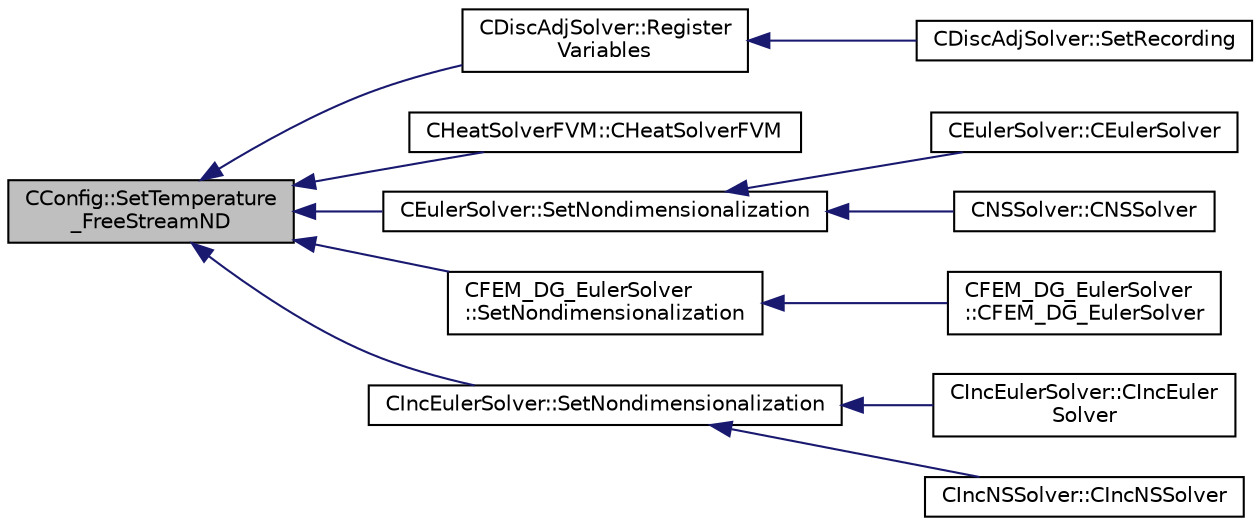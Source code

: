digraph "CConfig::SetTemperature_FreeStreamND"
{
  edge [fontname="Helvetica",fontsize="10",labelfontname="Helvetica",labelfontsize="10"];
  node [fontname="Helvetica",fontsize="10",shape=record];
  rankdir="LR";
  Node15701 [label="CConfig::SetTemperature\l_FreeStreamND",height=0.2,width=0.4,color="black", fillcolor="grey75", style="filled", fontcolor="black"];
  Node15701 -> Node15702 [dir="back",color="midnightblue",fontsize="10",style="solid",fontname="Helvetica"];
  Node15702 [label="CDiscAdjSolver::Register\lVariables",height=0.2,width=0.4,color="black", fillcolor="white", style="filled",URL="$class_c_disc_adj_solver.html#a46669aa416ef9f487c65db54dfab03ee",tooltip="A virtual member. "];
  Node15702 -> Node15703 [dir="back",color="midnightblue",fontsize="10",style="solid",fontname="Helvetica"];
  Node15703 [label="CDiscAdjSolver::SetRecording",height=0.2,width=0.4,color="black", fillcolor="white", style="filled",URL="$class_c_disc_adj_solver.html#a696214d1de7cabe49792ce047e08b5f4",tooltip="Prepare the solver for a new recording. "];
  Node15701 -> Node15704 [dir="back",color="midnightblue",fontsize="10",style="solid",fontname="Helvetica"];
  Node15704 [label="CHeatSolverFVM::CHeatSolverFVM",height=0.2,width=0.4,color="black", fillcolor="white", style="filled",URL="$class_c_heat_solver_f_v_m.html#a42af03c3f465c905fbc3ecbee398f5be",tooltip="Constructor of the class. "];
  Node15701 -> Node15705 [dir="back",color="midnightblue",fontsize="10",style="solid",fontname="Helvetica"];
  Node15705 [label="CEulerSolver::SetNondimensionalization",height=0.2,width=0.4,color="black", fillcolor="white", style="filled",URL="$class_c_euler_solver.html#a1c633d6e77fefb2e76308e2ba0af0c2c",tooltip="Set the solver nondimensionalization. "];
  Node15705 -> Node15706 [dir="back",color="midnightblue",fontsize="10",style="solid",fontname="Helvetica"];
  Node15706 [label="CEulerSolver::CEulerSolver",height=0.2,width=0.4,color="black", fillcolor="white", style="filled",URL="$class_c_euler_solver.html#ae1e74218b4e943111b100d7ddcbd4db9"];
  Node15705 -> Node15707 [dir="back",color="midnightblue",fontsize="10",style="solid",fontname="Helvetica"];
  Node15707 [label="CNSSolver::CNSSolver",height=0.2,width=0.4,color="black", fillcolor="white", style="filled",URL="$class_c_n_s_solver.html#a2a8ad49c42b4546696e631cf44b7788b"];
  Node15701 -> Node15708 [dir="back",color="midnightblue",fontsize="10",style="solid",fontname="Helvetica"];
  Node15708 [label="CFEM_DG_EulerSolver\l::SetNondimensionalization",height=0.2,width=0.4,color="black", fillcolor="white", style="filled",URL="$class_c_f_e_m___d_g___euler_solver.html#a31316dc2fe564329d9bb372961b10a3a",tooltip="Set the fluid solver nondimensionalization. "];
  Node15708 -> Node15709 [dir="back",color="midnightblue",fontsize="10",style="solid",fontname="Helvetica"];
  Node15709 [label="CFEM_DG_EulerSolver\l::CFEM_DG_EulerSolver",height=0.2,width=0.4,color="black", fillcolor="white", style="filled",URL="$class_c_f_e_m___d_g___euler_solver.html#a70d30ef9e7cd7620d54ec73f4b1ed28c"];
  Node15701 -> Node15710 [dir="back",color="midnightblue",fontsize="10",style="solid",fontname="Helvetica"];
  Node15710 [label="CIncEulerSolver::SetNondimensionalization",height=0.2,width=0.4,color="black", fillcolor="white", style="filled",URL="$class_c_inc_euler_solver.html#a2cffaa24417cb3803d36d38b3874d6d0",tooltip="Set the solver nondimensionalization. "];
  Node15710 -> Node15711 [dir="back",color="midnightblue",fontsize="10",style="solid",fontname="Helvetica"];
  Node15711 [label="CIncEulerSolver::CIncEuler\lSolver",height=0.2,width=0.4,color="black", fillcolor="white", style="filled",URL="$class_c_inc_euler_solver.html#a91f644b8f9a00215bac5bcd31dfc06d8"];
  Node15710 -> Node15712 [dir="back",color="midnightblue",fontsize="10",style="solid",fontname="Helvetica"];
  Node15712 [label="CIncNSSolver::CIncNSSolver",height=0.2,width=0.4,color="black", fillcolor="white", style="filled",URL="$class_c_inc_n_s_solver.html#a82152ac7e91fb1c5c073d98a1f08e2aa"];
}
